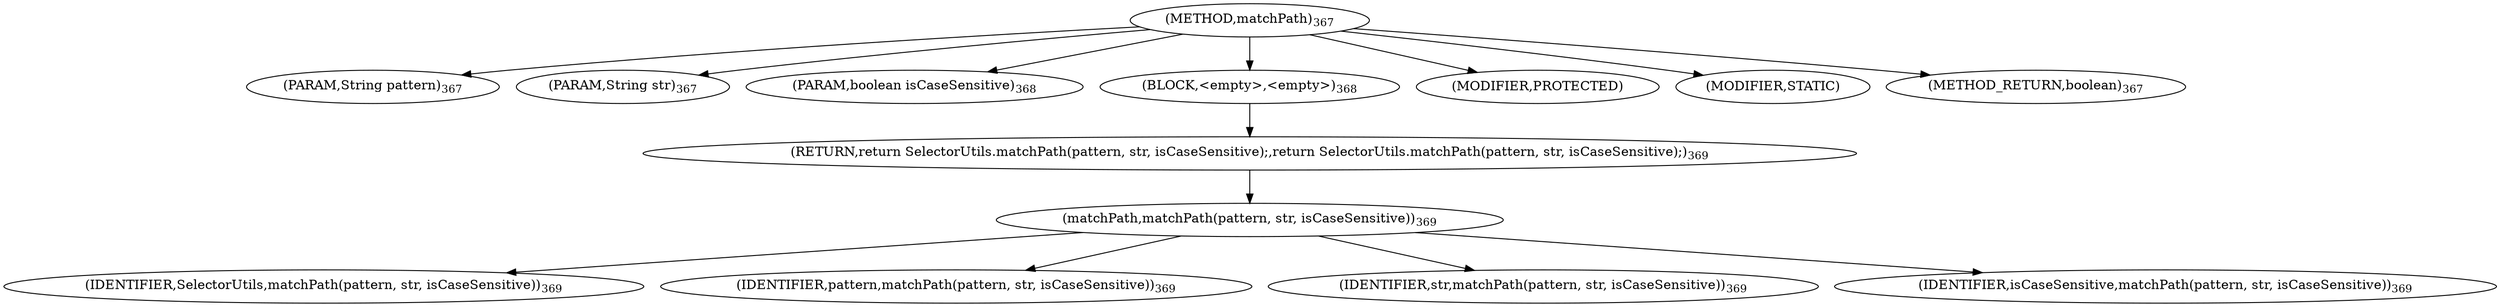 digraph "matchPath" {  
"276" [label = <(METHOD,matchPath)<SUB>367</SUB>> ]
"277" [label = <(PARAM,String pattern)<SUB>367</SUB>> ]
"278" [label = <(PARAM,String str)<SUB>367</SUB>> ]
"279" [label = <(PARAM,boolean isCaseSensitive)<SUB>368</SUB>> ]
"280" [label = <(BLOCK,&lt;empty&gt;,&lt;empty&gt;)<SUB>368</SUB>> ]
"281" [label = <(RETURN,return SelectorUtils.matchPath(pattern, str, isCaseSensitive);,return SelectorUtils.matchPath(pattern, str, isCaseSensitive);)<SUB>369</SUB>> ]
"282" [label = <(matchPath,matchPath(pattern, str, isCaseSensitive))<SUB>369</SUB>> ]
"283" [label = <(IDENTIFIER,SelectorUtils,matchPath(pattern, str, isCaseSensitive))<SUB>369</SUB>> ]
"284" [label = <(IDENTIFIER,pattern,matchPath(pattern, str, isCaseSensitive))<SUB>369</SUB>> ]
"285" [label = <(IDENTIFIER,str,matchPath(pattern, str, isCaseSensitive))<SUB>369</SUB>> ]
"286" [label = <(IDENTIFIER,isCaseSensitive,matchPath(pattern, str, isCaseSensitive))<SUB>369</SUB>> ]
"287" [label = <(MODIFIER,PROTECTED)> ]
"288" [label = <(MODIFIER,STATIC)> ]
"289" [label = <(METHOD_RETURN,boolean)<SUB>367</SUB>> ]
  "276" -> "277" 
  "276" -> "278" 
  "276" -> "279" 
  "276" -> "280" 
  "276" -> "287" 
  "276" -> "288" 
  "276" -> "289" 
  "280" -> "281" 
  "281" -> "282" 
  "282" -> "283" 
  "282" -> "284" 
  "282" -> "285" 
  "282" -> "286" 
}
